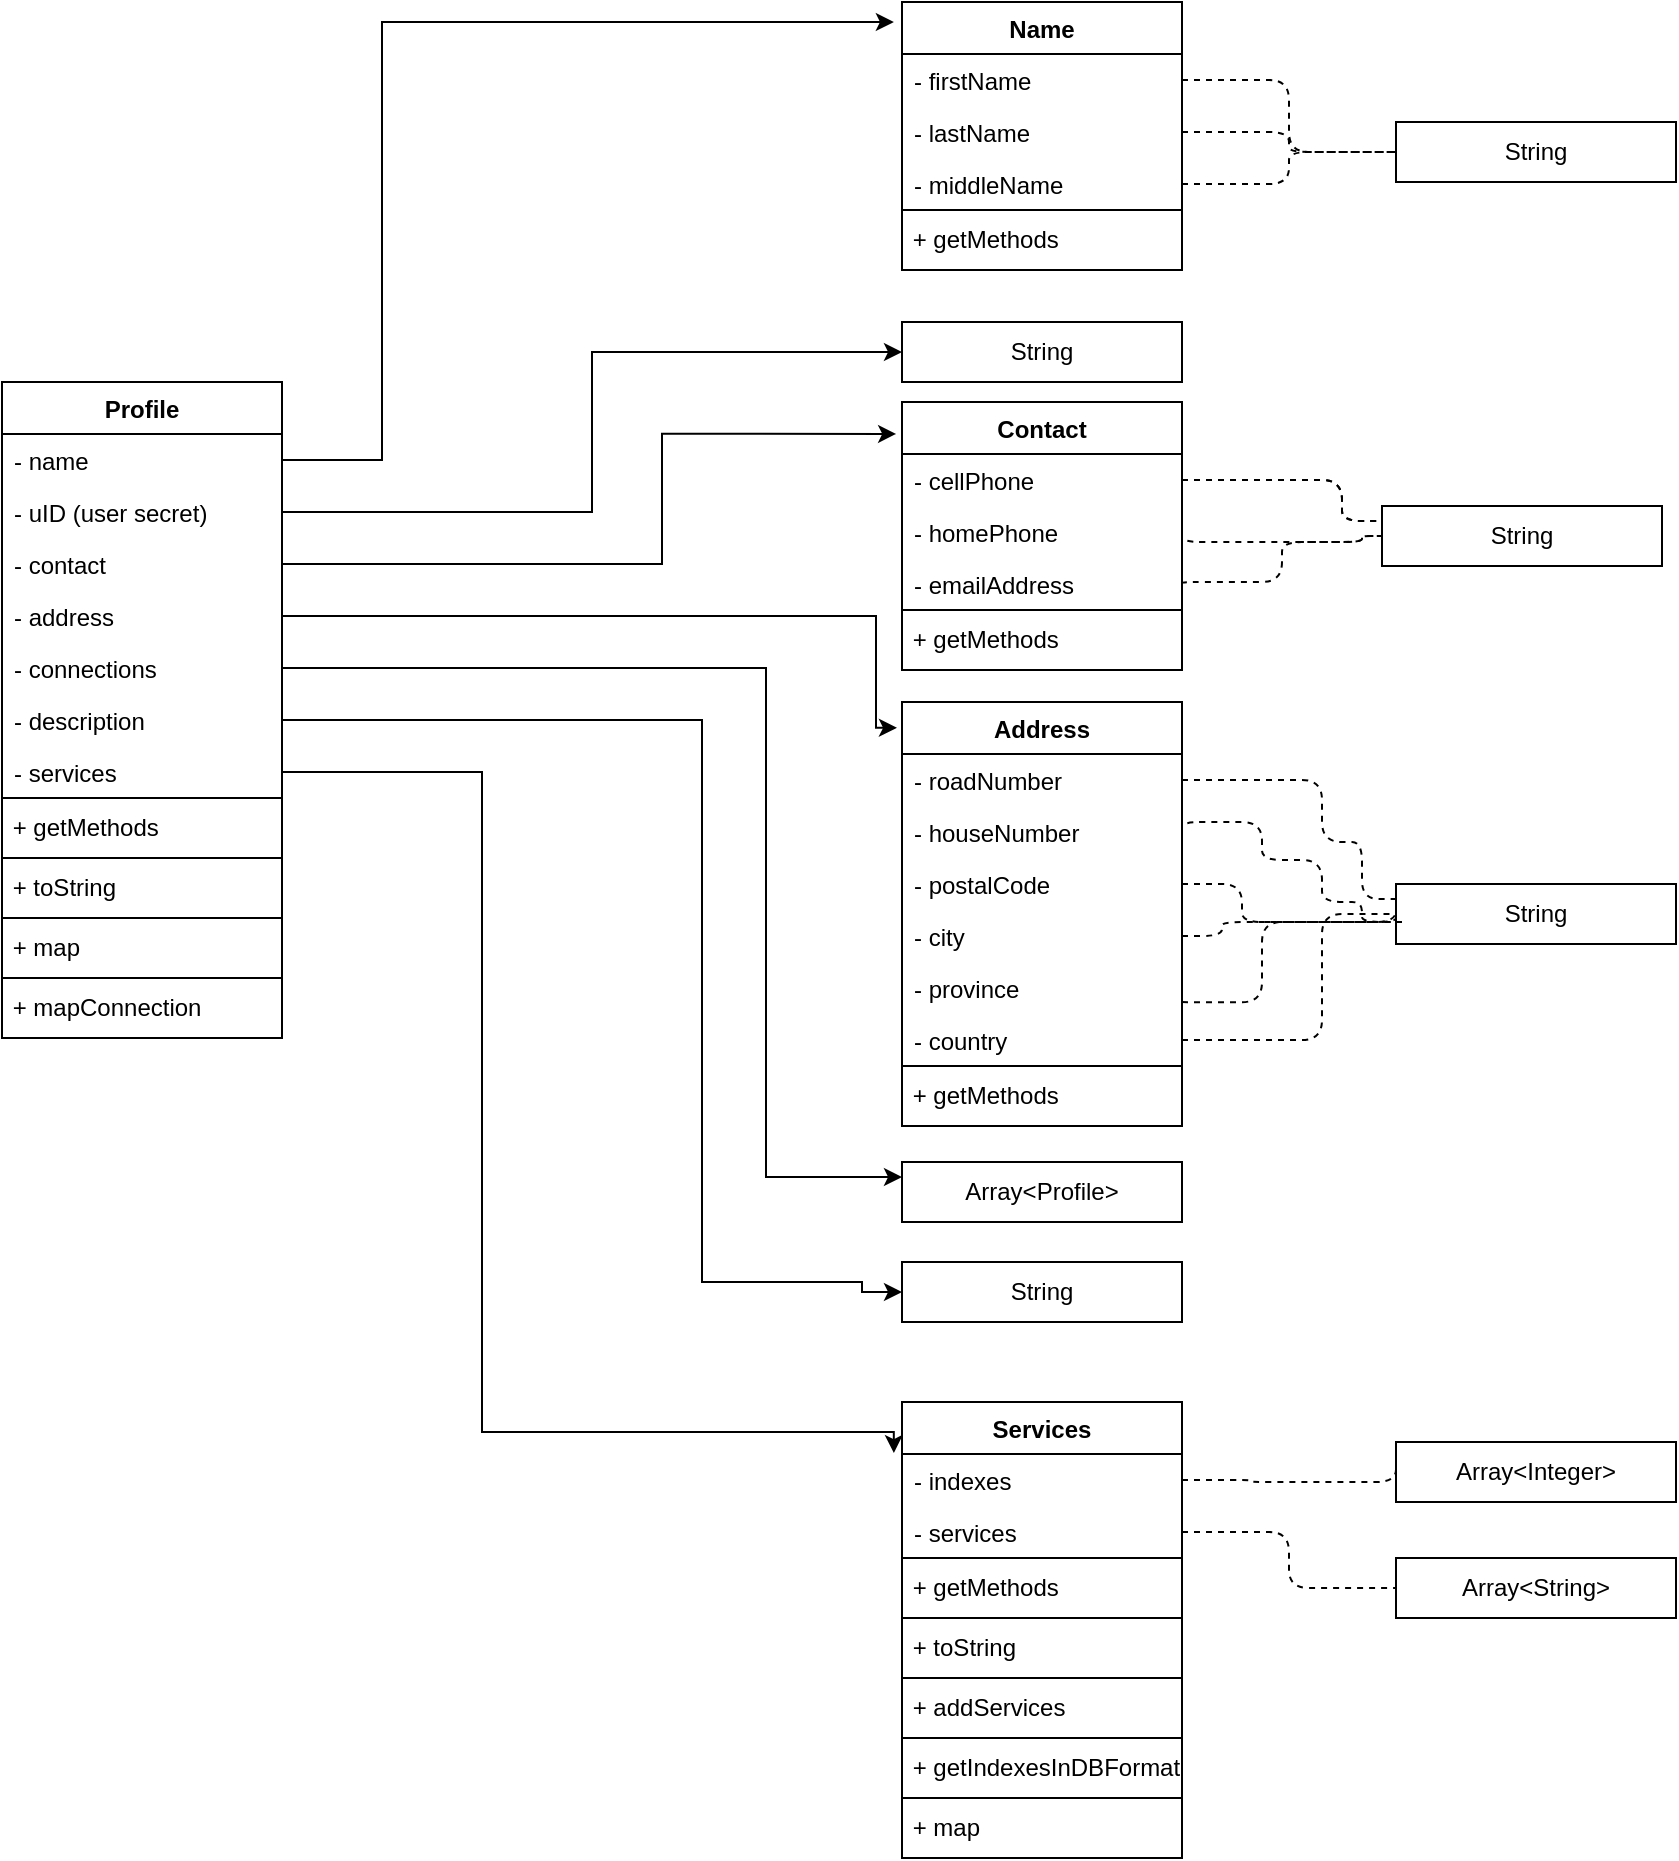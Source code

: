 <mxfile version="14.5.1" type="device"><diagram id="C5RBs43oDa-KdzZeNtuy" name="Page-1"><mxGraphModel dx="1430" dy="1738" grid="1" gridSize="10" guides="1" tooltips="1" connect="1" arrows="1" fold="1" page="1" pageScale="1" pageWidth="827" pageHeight="1169" math="0" shadow="0"><root><mxCell id="WIyWlLk6GJQsqaUBKTNV-0"/><mxCell id="WIyWlLk6GJQsqaUBKTNV-1" parent="WIyWlLk6GJQsqaUBKTNV-0"/><mxCell id="VwKW9IniHj0d-VxkI70E-76" style="edgeStyle=orthogonalEdgeStyle;rounded=0;orthogonalLoop=1;jettySize=auto;html=1;entryX=-0.018;entryY=0.061;entryDx=0;entryDy=0;entryPerimeter=0;" parent="WIyWlLk6GJQsqaUBKTNV-1" source="VwKW9IniHj0d-VxkI70E-51" target="VwKW9IniHj0d-VxkI70E-53" edge="1"><mxGeometry relative="1" as="geometry"><Array as="points"><mxPoint x="567" y="337"/></Array></mxGeometry></mxCell><mxCell id="VwKW9IniHj0d-VxkI70E-78" style="edgeStyle=orthogonalEdgeStyle;rounded=0;orthogonalLoop=1;jettySize=auto;html=1;exitX=1;exitY=0.5;exitDx=0;exitDy=0;entryX=-0.021;entryY=0.119;entryDx=0;entryDy=0;entryPerimeter=0;" parent="WIyWlLk6GJQsqaUBKTNV-1" source="qwpwPyihkJet6LN5ztiV-0" target="VwKW9IniHj0d-VxkI70E-62" edge="1"><mxGeometry relative="1" as="geometry"><mxPoint x="470" y="370" as="targetPoint"/><Array as="points"><mxPoint x="460" y="311"/><mxPoint x="460" y="246"/></Array></mxGeometry></mxCell><mxCell id="VwKW9IniHj0d-VxkI70E-110" style="edgeStyle=orthogonalEdgeStyle;rounded=0;orthogonalLoop=1;jettySize=auto;html=1;exitX=0.25;exitY=0;exitDx=0;exitDy=0;" parent="WIyWlLk6GJQsqaUBKTNV-1" edge="1"><mxGeometry relative="1" as="geometry"><Array as="points"><mxPoint x="398" y="370"/><mxPoint x="398" y="340"/><mxPoint x="140" y="340"/></Array><mxPoint x="200" y="961" as="targetPoint"/></mxGeometry></mxCell><mxCell id="VwKW9IniHj0d-VxkI70E-53" value="Address" style="swimlane;fontStyle=1;childLayout=stackLayout;horizontal=1;startSize=26;fillColor=none;horizontalStack=0;resizeParent=1;resizeParentMax=0;resizeLast=0;collapsible=1;marginBottom=0;" parent="WIyWlLk6GJQsqaUBKTNV-1" vertex="1"><mxGeometry x="580" y="380" width="140" height="212" as="geometry"><mxRectangle x="283" y="260" width="80" height="26" as="alternateBounds"/></mxGeometry></mxCell><mxCell id="VwKW9IniHj0d-VxkI70E-55" value="- roadNumber" style="text;strokeColor=none;fillColor=none;align=left;verticalAlign=top;spacingLeft=4;spacingRight=4;overflow=hidden;rotatable=0;points=[[0,0.5],[1,0.5]];portConstraint=eastwest;" parent="VwKW9IniHj0d-VxkI70E-53" vertex="1"><mxGeometry y="26" width="140" height="26" as="geometry"/></mxCell><mxCell id="VwKW9IniHj0d-VxkI70E-54" value="- houseNumber" style="text;strokeColor=none;fillColor=none;align=left;verticalAlign=top;spacingLeft=4;spacingRight=4;overflow=hidden;rotatable=0;points=[[0,0.5],[1,0.5]];portConstraint=eastwest;" parent="VwKW9IniHj0d-VxkI70E-53" vertex="1"><mxGeometry y="52" width="140" height="26" as="geometry"/></mxCell><mxCell id="VwKW9IniHj0d-VxkI70E-56" value="- postalCode" style="text;strokeColor=none;fillColor=none;align=left;verticalAlign=top;spacingLeft=4;spacingRight=4;overflow=hidden;rotatable=0;points=[[0,0.5],[1,0.5]];portConstraint=eastwest;" parent="VwKW9IniHj0d-VxkI70E-53" vertex="1"><mxGeometry y="78" width="140" height="26" as="geometry"/></mxCell><mxCell id="VwKW9IniHj0d-VxkI70E-58" value="- city" style="text;strokeColor=none;fillColor=none;align=left;verticalAlign=top;spacingLeft=4;spacingRight=4;overflow=hidden;rotatable=0;points=[[0,0.5],[1,0.5]];portConstraint=eastwest;" parent="VwKW9IniHj0d-VxkI70E-53" vertex="1"><mxGeometry y="104" width="140" height="26" as="geometry"/></mxCell><mxCell id="VwKW9IniHj0d-VxkI70E-59" value="- province" style="text;strokeColor=none;fillColor=none;align=left;verticalAlign=top;spacingLeft=4;spacingRight=4;overflow=hidden;rotatable=0;points=[[0,0.5],[1,0.5]];portConstraint=eastwest;" parent="VwKW9IniHj0d-VxkI70E-53" vertex="1"><mxGeometry y="130" width="140" height="26" as="geometry"/></mxCell><mxCell id="VwKW9IniHj0d-VxkI70E-61" value="- country" style="text;strokeColor=none;fillColor=none;align=left;verticalAlign=top;spacingLeft=4;spacingRight=4;overflow=hidden;rotatable=0;points=[[0,0.5],[1,0.5]];portConstraint=eastwest;" parent="VwKW9IniHj0d-VxkI70E-53" vertex="1"><mxGeometry y="156" width="140" height="26" as="geometry"/></mxCell><mxCell id="TY8Dr--123c3xqK96usP-4" value="&amp;nbsp;+ getMethods" style="rounded=0;whiteSpace=wrap;html=1;align=left;" parent="VwKW9IniHj0d-VxkI70E-53" vertex="1"><mxGeometry y="182" width="140" height="30" as="geometry"/></mxCell><mxCell id="VwKW9IniHj0d-VxkI70E-62" value="Contact" style="swimlane;fontStyle=1;childLayout=stackLayout;horizontal=1;startSize=26;fillColor=none;horizontalStack=0;resizeParent=1;resizeParentMax=0;resizeLast=0;collapsible=1;marginBottom=0;" parent="WIyWlLk6GJQsqaUBKTNV-1" vertex="1"><mxGeometry x="580" y="230" width="140" height="134" as="geometry"><mxRectangle x="307" y="40" width="70" height="26" as="alternateBounds"/></mxGeometry></mxCell><mxCell id="VwKW9IniHj0d-VxkI70E-63" value="- cellPhone" style="text;strokeColor=none;fillColor=none;align=left;verticalAlign=top;spacingLeft=4;spacingRight=4;overflow=hidden;rotatable=0;points=[[0,0.5],[1,0.5]];portConstraint=eastwest;" parent="VwKW9IniHj0d-VxkI70E-62" vertex="1"><mxGeometry y="26" width="140" height="26" as="geometry"/></mxCell><mxCell id="VwKW9IniHj0d-VxkI70E-64" value="- homePhone" style="text;strokeColor=none;fillColor=none;align=left;verticalAlign=top;spacingLeft=4;spacingRight=4;overflow=hidden;rotatable=0;points=[[0,0.5],[1,0.5]];portConstraint=eastwest;" parent="VwKW9IniHj0d-VxkI70E-62" vertex="1"><mxGeometry y="52" width="140" height="26" as="geometry"/></mxCell><mxCell id="VwKW9IniHj0d-VxkI70E-65" value="- emailAddress" style="text;strokeColor=none;fillColor=none;align=left;verticalAlign=top;spacingLeft=4;spacingRight=4;overflow=hidden;rotatable=0;points=[[0,0.5],[1,0.5]];portConstraint=eastwest;" parent="VwKW9IniHj0d-VxkI70E-62" vertex="1"><mxGeometry y="78" width="140" height="26" as="geometry"/></mxCell><mxCell id="TY8Dr--123c3xqK96usP-3" value="&amp;nbsp;+ getMethods" style="rounded=0;whiteSpace=wrap;html=1;align=left;" parent="VwKW9IniHj0d-VxkI70E-62" vertex="1"><mxGeometry y="104" width="140" height="30" as="geometry"/></mxCell><mxCell id="VwKW9IniHj0d-VxkI70E-42" value="Profile" style="swimlane;fontStyle=1;childLayout=stackLayout;horizontal=1;startSize=26;fillColor=none;horizontalStack=0;resizeParent=1;resizeParentMax=0;resizeLast=0;collapsible=1;marginBottom=0;" parent="WIyWlLk6GJQsqaUBKTNV-1" vertex="1"><mxGeometry x="130" y="220" width="140" height="328" as="geometry"><mxRectangle x="469" y="144" width="60" height="26" as="alternateBounds"/></mxGeometry></mxCell><mxCell id="VwKW9IniHj0d-VxkI70E-43" value="- name" style="text;strokeColor=none;fillColor=none;align=left;verticalAlign=top;spacingLeft=4;spacingRight=4;overflow=hidden;rotatable=0;points=[[0,0.5],[1,0.5]];portConstraint=eastwest;" parent="VwKW9IniHj0d-VxkI70E-42" vertex="1"><mxGeometry y="26" width="140" height="26" as="geometry"/></mxCell><mxCell id="VwKW9IniHj0d-VxkI70E-52" value="- uID (user secret)" style="text;strokeColor=none;fillColor=none;align=left;verticalAlign=top;spacingLeft=4;spacingRight=4;overflow=hidden;rotatable=0;points=[[0,0.5],[1,0.5]];portConstraint=eastwest;" parent="VwKW9IniHj0d-VxkI70E-42" vertex="1"><mxGeometry y="52" width="140" height="26" as="geometry"/></mxCell><mxCell id="qwpwPyihkJet6LN5ztiV-0" value="- contact" style="text;strokeColor=none;fillColor=none;align=left;verticalAlign=top;spacingLeft=4;spacingRight=4;overflow=hidden;rotatable=0;points=[[0,0.5],[1,0.5]];portConstraint=eastwest;" parent="VwKW9IniHj0d-VxkI70E-42" vertex="1"><mxGeometry y="78" width="140" height="26" as="geometry"/></mxCell><mxCell id="VwKW9IniHj0d-VxkI70E-51" value="- address" style="text;strokeColor=none;fillColor=none;align=left;verticalAlign=top;spacingLeft=4;spacingRight=4;overflow=hidden;rotatable=0;points=[[0,0.5],[1,0.5]];portConstraint=eastwest;" parent="VwKW9IniHj0d-VxkI70E-42" vertex="1"><mxGeometry y="104" width="140" height="26" as="geometry"/></mxCell><mxCell id="wx2dRW3YabX9B63bHJ5G-1" value="- connections" style="text;strokeColor=none;fillColor=none;align=left;verticalAlign=top;spacingLeft=4;spacingRight=4;overflow=hidden;rotatable=0;points=[[0,0.5],[1,0.5]];portConstraint=eastwest;" vertex="1" parent="VwKW9IniHj0d-VxkI70E-42"><mxGeometry y="130" width="140" height="26" as="geometry"/></mxCell><mxCell id="wx2dRW3YabX9B63bHJ5G-2" value="- description" style="text;strokeColor=none;fillColor=none;align=left;verticalAlign=top;spacingLeft=4;spacingRight=4;overflow=hidden;rotatable=0;points=[[0,0.5],[1,0.5]];portConstraint=eastwest;" vertex="1" parent="VwKW9IniHj0d-VxkI70E-42"><mxGeometry y="156" width="140" height="26" as="geometry"/></mxCell><mxCell id="wx2dRW3YabX9B63bHJ5G-0" value="- services" style="text;strokeColor=none;fillColor=none;align=left;verticalAlign=top;spacingLeft=4;spacingRight=4;overflow=hidden;rotatable=0;points=[[0,0.5],[1,0.5]];portConstraint=eastwest;" vertex="1" parent="VwKW9IniHj0d-VxkI70E-42"><mxGeometry y="182" width="140" height="26" as="geometry"/></mxCell><mxCell id="TY8Dr--123c3xqK96usP-1" value="&amp;nbsp;+ getMethods" style="rounded=0;whiteSpace=wrap;html=1;align=left;" parent="VwKW9IniHj0d-VxkI70E-42" vertex="1"><mxGeometry y="208" width="140" height="30" as="geometry"/></mxCell><mxCell id="wx2dRW3YabX9B63bHJ5G-3" value="&amp;nbsp;+ toString" style="rounded=0;whiteSpace=wrap;html=1;align=left;" vertex="1" parent="VwKW9IniHj0d-VxkI70E-42"><mxGeometry y="238" width="140" height="30" as="geometry"/></mxCell><mxCell id="wx2dRW3YabX9B63bHJ5G-4" value="&amp;nbsp;+ map" style="rounded=0;whiteSpace=wrap;html=1;align=left;" vertex="1" parent="VwKW9IniHj0d-VxkI70E-42"><mxGeometry y="268" width="140" height="30" as="geometry"/></mxCell><mxCell id="wx2dRW3YabX9B63bHJ5G-5" value="&amp;nbsp;+ mapConnection" style="rounded=0;whiteSpace=wrap;html=1;align=left;" vertex="1" parent="VwKW9IniHj0d-VxkI70E-42"><mxGeometry y="298" width="140" height="30" as="geometry"/></mxCell><mxCell id="qwpwPyihkJet6LN5ztiV-1" value="Name" style="swimlane;fontStyle=1;childLayout=stackLayout;horizontal=1;startSize=26;fillColor=none;horizontalStack=0;resizeParent=1;resizeParentMax=0;resizeLast=0;collapsible=1;marginBottom=0;" parent="WIyWlLk6GJQsqaUBKTNV-1" vertex="1"><mxGeometry x="580" y="30" width="140" height="134" as="geometry"><mxRectangle x="307" y="40" width="70" height="26" as="alternateBounds"/></mxGeometry></mxCell><mxCell id="qwpwPyihkJet6LN5ztiV-2" value="- firstName" style="text;strokeColor=none;fillColor=none;align=left;verticalAlign=top;spacingLeft=4;spacingRight=4;overflow=hidden;rotatable=0;points=[[0,0.5],[1,0.5]];portConstraint=eastwest;" parent="qwpwPyihkJet6LN5ztiV-1" vertex="1"><mxGeometry y="26" width="140" height="26" as="geometry"/></mxCell><mxCell id="qwpwPyihkJet6LN5ztiV-3" value="- lastName" style="text;strokeColor=none;fillColor=none;align=left;verticalAlign=top;spacingLeft=4;spacingRight=4;overflow=hidden;rotatable=0;points=[[0,0.5],[1,0.5]];portConstraint=eastwest;" parent="qwpwPyihkJet6LN5ztiV-1" vertex="1"><mxGeometry y="52" width="140" height="26" as="geometry"/></mxCell><mxCell id="qwpwPyihkJet6LN5ztiV-4" value="- middleName" style="text;strokeColor=none;fillColor=none;align=left;verticalAlign=top;spacingLeft=4;spacingRight=4;overflow=hidden;rotatable=0;points=[[0,0.5],[1,0.5]];portConstraint=eastwest;" parent="qwpwPyihkJet6LN5ztiV-1" vertex="1"><mxGeometry y="78" width="140" height="26" as="geometry"/></mxCell><mxCell id="TY8Dr--123c3xqK96usP-2" value="&amp;nbsp;+ getMethods" style="rounded=0;whiteSpace=wrap;html=1;align=left;" parent="qwpwPyihkJet6LN5ztiV-1" vertex="1"><mxGeometry y="104" width="140" height="30" as="geometry"/></mxCell><mxCell id="qwpwPyihkJet6LN5ztiV-5" value="" style="endArrow=classic;html=1;exitX=1;exitY=0.5;exitDx=0;exitDy=0;rounded=0;entryX=-0.029;entryY=0.075;entryDx=0;entryDy=0;entryPerimeter=0;edgeStyle=orthogonalEdgeStyle;" parent="WIyWlLk6GJQsqaUBKTNV-1" source="VwKW9IniHj0d-VxkI70E-43" target="qwpwPyihkJet6LN5ztiV-1" edge="1"><mxGeometry width="50" height="50" relative="1" as="geometry"><mxPoint x="380" y="200" as="sourcePoint"/><mxPoint x="496" y="169" as="targetPoint"/><Array as="points"><mxPoint x="320" y="259"/><mxPoint x="320" y="40"/><mxPoint x="556" y="40"/></Array></mxGeometry></mxCell><mxCell id="qwpwPyihkJet6LN5ztiV-67" style="edgeStyle=orthogonalEdgeStyle;rounded=0;orthogonalLoop=1;jettySize=auto;html=1;exitX=0.25;exitY=0;exitDx=0;exitDy=0;" parent="WIyWlLk6GJQsqaUBKTNV-1" edge="1"><mxGeometry relative="1" as="geometry"><Array as="points"><mxPoint x="1158" y="500"/><mxPoint x="1158" y="470"/><mxPoint x="900" y="470"/></Array><mxPoint x="960" y="1091" as="targetPoint"/></mxGeometry></mxCell><mxCell id="wx2dRW3YabX9B63bHJ5G-6" value="Services" style="swimlane;fontStyle=1;childLayout=stackLayout;horizontal=1;startSize=26;fillColor=none;horizontalStack=0;resizeParent=1;resizeParentMax=0;resizeLast=0;collapsible=1;marginBottom=0;" vertex="1" parent="WIyWlLk6GJQsqaUBKTNV-1"><mxGeometry x="580" y="730" width="140" height="228" as="geometry"><mxRectangle x="307" y="40" width="70" height="26" as="alternateBounds"/></mxGeometry></mxCell><mxCell id="wx2dRW3YabX9B63bHJ5G-7" value="- indexes" style="text;strokeColor=none;fillColor=none;align=left;verticalAlign=top;spacingLeft=4;spacingRight=4;overflow=hidden;rotatable=0;points=[[0,0.5],[1,0.5]];portConstraint=eastwest;" vertex="1" parent="wx2dRW3YabX9B63bHJ5G-6"><mxGeometry y="26" width="140" height="26" as="geometry"/></mxCell><mxCell id="wx2dRW3YabX9B63bHJ5G-8" value="- services" style="text;strokeColor=none;fillColor=none;align=left;verticalAlign=top;spacingLeft=4;spacingRight=4;overflow=hidden;rotatable=0;points=[[0,0.5],[1,0.5]];portConstraint=eastwest;" vertex="1" parent="wx2dRW3YabX9B63bHJ5G-6"><mxGeometry y="52" width="140" height="26" as="geometry"/></mxCell><mxCell id="wx2dRW3YabX9B63bHJ5G-10" value="&amp;nbsp;+ getMethods" style="rounded=0;whiteSpace=wrap;html=1;align=left;" vertex="1" parent="wx2dRW3YabX9B63bHJ5G-6"><mxGeometry y="78" width="140" height="30" as="geometry"/></mxCell><mxCell id="wx2dRW3YabX9B63bHJ5G-49" value="&amp;nbsp;+ toString" style="rounded=0;whiteSpace=wrap;html=1;align=left;" vertex="1" parent="wx2dRW3YabX9B63bHJ5G-6"><mxGeometry y="108" width="140" height="30" as="geometry"/></mxCell><mxCell id="wx2dRW3YabX9B63bHJ5G-50" value="&amp;nbsp;+ addServices" style="rounded=0;whiteSpace=wrap;html=1;align=left;" vertex="1" parent="wx2dRW3YabX9B63bHJ5G-6"><mxGeometry y="138" width="140" height="30" as="geometry"/></mxCell><mxCell id="wx2dRW3YabX9B63bHJ5G-51" value="&amp;nbsp;+ getIndexesInDBFormat" style="rounded=0;whiteSpace=wrap;html=1;align=left;" vertex="1" parent="wx2dRW3YabX9B63bHJ5G-6"><mxGeometry y="168" width="140" height="30" as="geometry"/></mxCell><mxCell id="wx2dRW3YabX9B63bHJ5G-52" value="&amp;nbsp;+ map" style="rounded=0;whiteSpace=wrap;html=1;align=left;" vertex="1" parent="wx2dRW3YabX9B63bHJ5G-6"><mxGeometry y="198" width="140" height="30" as="geometry"/></mxCell><mxCell id="wx2dRW3YabX9B63bHJ5G-11" style="edgeStyle=orthogonalEdgeStyle;rounded=0;orthogonalLoop=1;jettySize=auto;html=1;exitX=1;exitY=0.5;exitDx=0;exitDy=0;entryX=-0.029;entryY=0.112;entryDx=0;entryDy=0;entryPerimeter=0;" edge="1" parent="WIyWlLk6GJQsqaUBKTNV-1" source="wx2dRW3YabX9B63bHJ5G-0" target="wx2dRW3YabX9B63bHJ5G-6"><mxGeometry relative="1" as="geometry"><Array as="points"><mxPoint x="370" y="415"/><mxPoint x="370" y="745"/></Array><mxPoint x="300" y="390" as="sourcePoint"/><mxPoint x="550" y="760" as="targetPoint"/></mxGeometry></mxCell><mxCell id="wx2dRW3YabX9B63bHJ5G-17" value="String" style="rounded=0;whiteSpace=wrap;html=1;" vertex="1" parent="WIyWlLk6GJQsqaUBKTNV-1"><mxGeometry x="580" y="190" width="140" height="30" as="geometry"/></mxCell><mxCell id="wx2dRW3YabX9B63bHJ5G-18" value="" style="endArrow=classic;html=1;exitX=1;exitY=0.5;exitDx=0;exitDy=0;rounded=0;entryX=0;entryY=0.5;entryDx=0;entryDy=0;edgeStyle=orthogonalEdgeStyle;" edge="1" parent="WIyWlLk6GJQsqaUBKTNV-1" source="VwKW9IniHj0d-VxkI70E-52" target="wx2dRW3YabX9B63bHJ5G-17"><mxGeometry width="50" height="50" relative="1" as="geometry"><mxPoint x="108" y="190" as="sourcePoint"/><mxPoint x="413.94" y="-28.95" as="targetPoint"/></mxGeometry></mxCell><mxCell id="wx2dRW3YabX9B63bHJ5G-19" value="" style="endArrow=classic;html=1;exitX=1;exitY=0.5;exitDx=0;exitDy=0;rounded=0;edgeStyle=orthogonalEdgeStyle;entryX=0;entryY=0.25;entryDx=0;entryDy=0;" edge="1" parent="WIyWlLk6GJQsqaUBKTNV-1" source="wx2dRW3YabX9B63bHJ5G-1" target="wx2dRW3YabX9B63bHJ5G-20"><mxGeometry width="50" height="50" relative="1" as="geometry"><mxPoint x="310" y="370.0" as="sourcePoint"/><mxPoint x="570" y="620" as="targetPoint"/><Array as="points"><mxPoint x="512" y="363"/><mxPoint x="512" y="617"/></Array></mxGeometry></mxCell><mxCell id="wx2dRW3YabX9B63bHJ5G-20" value="Array&amp;lt;Profile&amp;gt;" style="rounded=0;whiteSpace=wrap;html=1;" vertex="1" parent="WIyWlLk6GJQsqaUBKTNV-1"><mxGeometry x="580" y="610" width="140" height="30" as="geometry"/></mxCell><mxCell id="wx2dRW3YabX9B63bHJ5G-21" value="String" style="rounded=0;whiteSpace=wrap;html=1;" vertex="1" parent="WIyWlLk6GJQsqaUBKTNV-1"><mxGeometry x="580" y="660" width="140" height="30" as="geometry"/></mxCell><mxCell id="wx2dRW3YabX9B63bHJ5G-22" value="" style="endArrow=classic;html=1;exitX=1;exitY=0.5;exitDx=0;exitDy=0;rounded=0;edgeStyle=orthogonalEdgeStyle;entryX=0;entryY=0.5;entryDx=0;entryDy=0;" edge="1" parent="WIyWlLk6GJQsqaUBKTNV-1" source="wx2dRW3YabX9B63bHJ5G-2" target="wx2dRW3YabX9B63bHJ5G-21"><mxGeometry width="50" height="50" relative="1" as="geometry"><mxPoint x="280" y="390" as="sourcePoint"/><mxPoint x="560" y="730" as="targetPoint"/><Array as="points"><mxPoint x="480" y="389"/><mxPoint x="480" y="670"/><mxPoint x="560" y="670"/><mxPoint x="560" y="675"/></Array></mxGeometry></mxCell><mxCell id="wx2dRW3YabX9B63bHJ5G-24" value="String" style="rounded=0;whiteSpace=wrap;html=1;" vertex="1" parent="WIyWlLk6GJQsqaUBKTNV-1"><mxGeometry x="827" y="471" width="140" height="30" as="geometry"/></mxCell><mxCell id="wx2dRW3YabX9B63bHJ5G-27" value="" style="endArrow=none;dashed=1;html=1;edgeStyle=orthogonalEdgeStyle;entryX=0;entryY=0.5;entryDx=0;entryDy=0;" edge="1" parent="WIyWlLk6GJQsqaUBKTNV-1" target="wx2dRW3YabX9B63bHJ5G-24"><mxGeometry width="50" height="50" relative="1" as="geometry"><mxPoint x="720" y="530.06" as="sourcePoint"/><mxPoint x="800" y="490" as="targetPoint"/><Array as="points"><mxPoint x="760" y="530"/><mxPoint x="760" y="490"/><mxPoint x="827" y="490"/></Array></mxGeometry></mxCell><mxCell id="wx2dRW3YabX9B63bHJ5G-28" value="" style="endArrow=none;dashed=1;html=1;edgeStyle=orthogonalEdgeStyle;entryX=0;entryY=0.5;entryDx=0;entryDy=0;exitX=1;exitY=0.5;exitDx=0;exitDy=0;" edge="1" parent="WIyWlLk6GJQsqaUBKTNV-1" source="VwKW9IniHj0d-VxkI70E-61" target="wx2dRW3YabX9B63bHJ5G-24"><mxGeometry width="50" height="50" relative="1" as="geometry"><mxPoint x="750" y="574.06" as="sourcePoint"/><mxPoint x="857" y="530.0" as="targetPoint"/><Array as="points"><mxPoint x="790" y="549"/><mxPoint x="790" y="486"/></Array></mxGeometry></mxCell><mxCell id="wx2dRW3YabX9B63bHJ5G-29" value="" style="endArrow=none;dashed=1;html=1;edgeStyle=orthogonalEdgeStyle;entryX=0;entryY=0.25;entryDx=0;entryDy=0;exitX=1;exitY=0.5;exitDx=0;exitDy=0;" edge="1" parent="WIyWlLk6GJQsqaUBKTNV-1" source="VwKW9IniHj0d-VxkI70E-58" target="wx2dRW3YabX9B63bHJ5G-24"><mxGeometry width="50" height="50" relative="1" as="geometry"><mxPoint x="730" y="464.06" as="sourcePoint"/><mxPoint x="837" y="420.0" as="targetPoint"/><Array as="points"><mxPoint x="740" y="497"/><mxPoint x="740" y="490"/><mxPoint x="827" y="490"/></Array></mxGeometry></mxCell><mxCell id="wx2dRW3YabX9B63bHJ5G-30" value="" style="endArrow=none;dashed=1;html=1;edgeStyle=orthogonalEdgeStyle;exitX=1;exitY=0.5;exitDx=0;exitDy=0;" edge="1" parent="WIyWlLk6GJQsqaUBKTNV-1" source="VwKW9IniHj0d-VxkI70E-56"><mxGeometry width="50" height="50" relative="1" as="geometry"><mxPoint x="740" y="471" as="sourcePoint"/><mxPoint x="830" y="490" as="targetPoint"/><Array as="points"><mxPoint x="750" y="471"/><mxPoint x="750" y="490"/></Array></mxGeometry></mxCell><mxCell id="wx2dRW3YabX9B63bHJ5G-31" value="" style="endArrow=none;dashed=1;html=1;edgeStyle=orthogonalEdgeStyle;exitX=1;exitY=0.5;exitDx=0;exitDy=0;" edge="1" parent="WIyWlLk6GJQsqaUBKTNV-1" source="VwKW9IniHj0d-VxkI70E-54"><mxGeometry width="50" height="50" relative="1" as="geometry"><mxPoint x="730" y="440.06" as="sourcePoint"/><mxPoint x="830" y="490" as="targetPoint"/><Array as="points"><mxPoint x="720" y="440"/><mxPoint x="760" y="440"/><mxPoint x="760" y="459"/><mxPoint x="790" y="459"/><mxPoint x="790" y="480"/><mxPoint x="810" y="480"/><mxPoint x="810" y="490"/></Array></mxGeometry></mxCell><mxCell id="wx2dRW3YabX9B63bHJ5G-32" value="" style="endArrow=none;dashed=1;html=1;edgeStyle=orthogonalEdgeStyle;exitX=1;exitY=0.5;exitDx=0;exitDy=0;entryX=0;entryY=0.25;entryDx=0;entryDy=0;" edge="1" parent="WIyWlLk6GJQsqaUBKTNV-1" source="VwKW9IniHj0d-VxkI70E-55" target="wx2dRW3YabX9B63bHJ5G-24"><mxGeometry width="50" height="50" relative="1" as="geometry"><mxPoint x="750" y="405" as="sourcePoint"/><mxPoint x="860" y="450" as="targetPoint"/><Array as="points"><mxPoint x="790" y="419"/><mxPoint x="790" y="450"/><mxPoint x="810" y="450"/><mxPoint x="810" y="478"/></Array></mxGeometry></mxCell><mxCell id="wx2dRW3YabX9B63bHJ5G-34" value="" style="endArrow=none;dashed=1;html=1;edgeStyle=orthogonalEdgeStyle;exitX=1;exitY=0.5;exitDx=0;exitDy=0;entryX=0;entryY=0.5;entryDx=0;entryDy=0;" edge="1" parent="WIyWlLk6GJQsqaUBKTNV-1" source="VwKW9IniHj0d-VxkI70E-65" target="wx2dRW3YabX9B63bHJ5G-35"><mxGeometry width="50" height="50" relative="1" as="geometry"><mxPoint x="780" y="340" as="sourcePoint"/><mxPoint x="810" y="300" as="targetPoint"/><Array as="points"><mxPoint x="770" y="320"/><mxPoint x="770" y="300"/><mxPoint x="810" y="300"/><mxPoint x="810" y="297"/></Array></mxGeometry></mxCell><mxCell id="wx2dRW3YabX9B63bHJ5G-35" value="String" style="rounded=0;whiteSpace=wrap;html=1;" vertex="1" parent="WIyWlLk6GJQsqaUBKTNV-1"><mxGeometry x="820" y="282" width="140" height="30" as="geometry"/></mxCell><mxCell id="wx2dRW3YabX9B63bHJ5G-36" value="" style="endArrow=none;dashed=1;html=1;edgeStyle=orthogonalEdgeStyle;exitX=1;exitY=0.5;exitDx=0;exitDy=0;entryX=0;entryY=0.25;entryDx=0;entryDy=0;" edge="1" parent="WIyWlLk6GJQsqaUBKTNV-1" source="VwKW9IniHj0d-VxkI70E-63" target="wx2dRW3YabX9B63bHJ5G-35"><mxGeometry width="50" height="50" relative="1" as="geometry"><mxPoint x="740" y="264" as="sourcePoint"/><mxPoint x="840" y="240" as="targetPoint"/><Array as="points"><mxPoint x="800" y="269"/><mxPoint x="800" y="290"/></Array></mxGeometry></mxCell><mxCell id="wx2dRW3YabX9B63bHJ5G-37" value="" style="endArrow=none;dashed=1;html=1;edgeStyle=orthogonalEdgeStyle;exitX=1;exitY=0.5;exitDx=0;exitDy=0;entryX=0;entryY=0.25;entryDx=0;entryDy=0;" edge="1" parent="WIyWlLk6GJQsqaUBKTNV-1"><mxGeometry width="50" height="50" relative="1" as="geometry"><mxPoint x="720" y="269" as="sourcePoint"/><mxPoint x="820" y="289.5" as="targetPoint"/><Array as="points"><mxPoint x="800" y="269"/><mxPoint x="800" y="290"/></Array></mxGeometry></mxCell><mxCell id="wx2dRW3YabX9B63bHJ5G-38" value="" style="endArrow=none;dashed=1;html=1;edgeStyle=orthogonalEdgeStyle;exitX=1;exitY=0.5;exitDx=0;exitDy=0;entryX=0;entryY=0.5;entryDx=0;entryDy=0;" edge="1" parent="WIyWlLk6GJQsqaUBKTNV-1" source="VwKW9IniHj0d-VxkI70E-64" target="wx2dRW3YabX9B63bHJ5G-35"><mxGeometry width="50" height="50" relative="1" as="geometry"><mxPoint x="730" y="300" as="sourcePoint"/><mxPoint x="830" y="320.5" as="targetPoint"/><Array as="points"><mxPoint x="720" y="300"/><mxPoint x="810" y="300"/><mxPoint x="810" y="297"/></Array></mxGeometry></mxCell><mxCell id="wx2dRW3YabX9B63bHJ5G-39" value="" style="endArrow=none;dashed=1;html=1;edgeStyle=orthogonalEdgeStyle;exitX=1;exitY=0.5;exitDx=0;exitDy=0;entryX=0;entryY=0.5;entryDx=0;entryDy=0;" edge="1" parent="WIyWlLk6GJQsqaUBKTNV-1" source="qwpwPyihkJet6LN5ztiV-2" target="wx2dRW3YabX9B63bHJ5G-40"><mxGeometry width="50" height="50" relative="1" as="geometry"><mxPoint x="737" y="70" as="sourcePoint"/><mxPoint x="810" y="70" as="targetPoint"/></mxGeometry></mxCell><mxCell id="wx2dRW3YabX9B63bHJ5G-40" value="String" style="rounded=0;whiteSpace=wrap;html=1;" vertex="1" parent="WIyWlLk6GJQsqaUBKTNV-1"><mxGeometry x="827" y="90" width="140" height="30" as="geometry"/></mxCell><mxCell id="wx2dRW3YabX9B63bHJ5G-41" value="" style="endArrow=none;dashed=1;html=1;edgeStyle=orthogonalEdgeStyle;entryX=0;entryY=0.5;entryDx=0;entryDy=0;exitX=1;exitY=0.5;exitDx=0;exitDy=0;" edge="1" parent="WIyWlLk6GJQsqaUBKTNV-1" source="qwpwPyihkJet6LN5ztiV-3" target="wx2dRW3YabX9B63bHJ5G-40"><mxGeometry width="50" height="50" relative="1" as="geometry"><mxPoint x="730" y="96.41" as="sourcePoint"/><mxPoint x="803" y="96.41" as="targetPoint"/></mxGeometry></mxCell><mxCell id="wx2dRW3YabX9B63bHJ5G-42" value="" style="endArrow=none;dashed=1;html=1;edgeStyle=orthogonalEdgeStyle;entryX=0;entryY=0.5;entryDx=0;entryDy=0;exitX=1;exitY=0.5;exitDx=0;exitDy=0;" edge="1" parent="WIyWlLk6GJQsqaUBKTNV-1" source="qwpwPyihkJet6LN5ztiV-4" target="wx2dRW3YabX9B63bHJ5G-40"><mxGeometry width="50" height="50" relative="1" as="geometry"><mxPoint x="747" y="104.41" as="sourcePoint"/><mxPoint x="820" y="104.41" as="targetPoint"/></mxGeometry></mxCell><mxCell id="wx2dRW3YabX9B63bHJ5G-43" value="" style="endArrow=none;dashed=1;html=1;edgeStyle=orthogonalEdgeStyle;exitX=1;exitY=0.5;exitDx=0;exitDy=0;entryX=0;entryY=0.25;entryDx=0;entryDy=0;" edge="1" parent="WIyWlLk6GJQsqaUBKTNV-1" source="wx2dRW3YabX9B63bHJ5G-7" target="wx2dRW3YabX9B63bHJ5G-47"><mxGeometry width="50" height="50" relative="1" as="geometry"><mxPoint x="730" y="770" as="sourcePoint"/><mxPoint x="790" y="770" as="targetPoint"/><Array as="points"><mxPoint x="755" y="769"/><mxPoint x="755" y="770"/><mxPoint x="827" y="770"/></Array></mxGeometry></mxCell><mxCell id="wx2dRW3YabX9B63bHJ5G-44" value="" style="endArrow=none;dashed=1;html=1;edgeStyle=orthogonalEdgeStyle;exitX=1;exitY=0.5;exitDx=0;exitDy=0;entryX=0;entryY=0.5;entryDx=0;entryDy=0;" edge="1" parent="WIyWlLk6GJQsqaUBKTNV-1" source="wx2dRW3YabX9B63bHJ5G-8" target="wx2dRW3YabX9B63bHJ5G-48"><mxGeometry width="50" height="50" relative="1" as="geometry"><mxPoint x="750" y="830" as="sourcePoint"/><mxPoint x="810" y="830" as="targetPoint"/></mxGeometry></mxCell><mxCell id="wx2dRW3YabX9B63bHJ5G-47" value="Array&amp;lt;Integer&amp;gt;" style="rounded=0;whiteSpace=wrap;html=1;" vertex="1" parent="WIyWlLk6GJQsqaUBKTNV-1"><mxGeometry x="827" y="750" width="140" height="30" as="geometry"/></mxCell><mxCell id="wx2dRW3YabX9B63bHJ5G-48" value="Array&amp;lt;String&amp;gt;" style="rounded=0;whiteSpace=wrap;html=1;" vertex="1" parent="WIyWlLk6GJQsqaUBKTNV-1"><mxGeometry x="827" y="808" width="140" height="30" as="geometry"/></mxCell></root></mxGraphModel></diagram></mxfile>